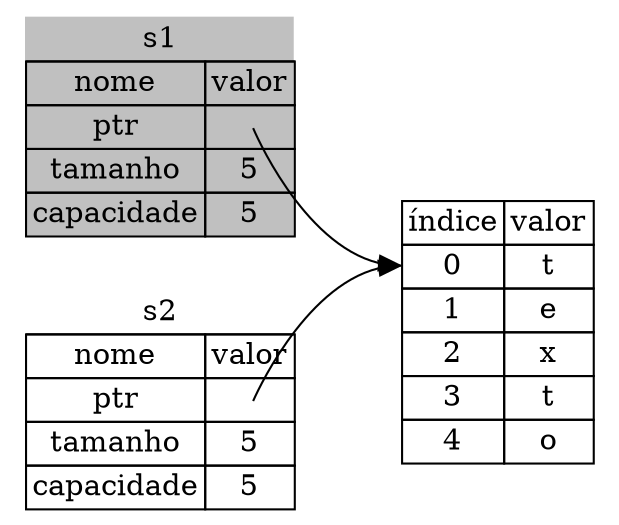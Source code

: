 digraph {
    rankdir=LR;
    overlap=false;
    dpi=300.0;
    node [shape="plaintext"];

    table0[label=<<TABLE BORDER="0" CELLBORDER="1" CELLSPACING="0" BGCOLOR="gray">
        <TR><TD COLSPAN="2" SIDES="B">s1</TD></TR>
        <TR><TD>nome</TD><TD>valor</TD></TR>
        <TR><TD>ptr</TD><TD PORT="pointer"></TD></TR>
        <TR><TD>tamanho</TD><TD>5</TD></TR>
        <TR><TD>capacidade</TD><TD>5</TD></TR>
    </TABLE>>];
    table3[label=<<TABLE BORDER="0" CELLBORDER="1" CELLSPACING="0">
        <TR><TD COLSPAN="2" SIDES="B">s2</TD></TR>
        <TR><TD>nome</TD><TD>valor</TD></TR>
        <TR><TD>ptr</TD><TD PORT="pointer"></TD></TR>
        <TR><TD>tamanho</TD><TD>5</TD></TR>
        <TR><TD>capacidade</TD><TD>5</TD></TR>
    </TABLE>>];

    table1[label=<<TABLE BORDER="0" CELLBORDER="1" CELLSPACING="0">
        <TR><TD>índice</TD><TD>valor</TD></TR>
        <TR><TD PORT="pointee">0</TD><TD>t</TD></TR>
        <TR><TD>1</TD><TD>e</TD></TR>
        <TR><TD>2</TD><TD>x</TD></TR>
        <TR><TD>3</TD><TD>t</TD></TR>
        <TR><TD>4</TD><TD>o</TD></TR>
    </TABLE>>];

    edge[tailclip="false"];
    table0:pointer:c -> table1:pointee;
    table3:pointer:c -> table1:pointee;
}

